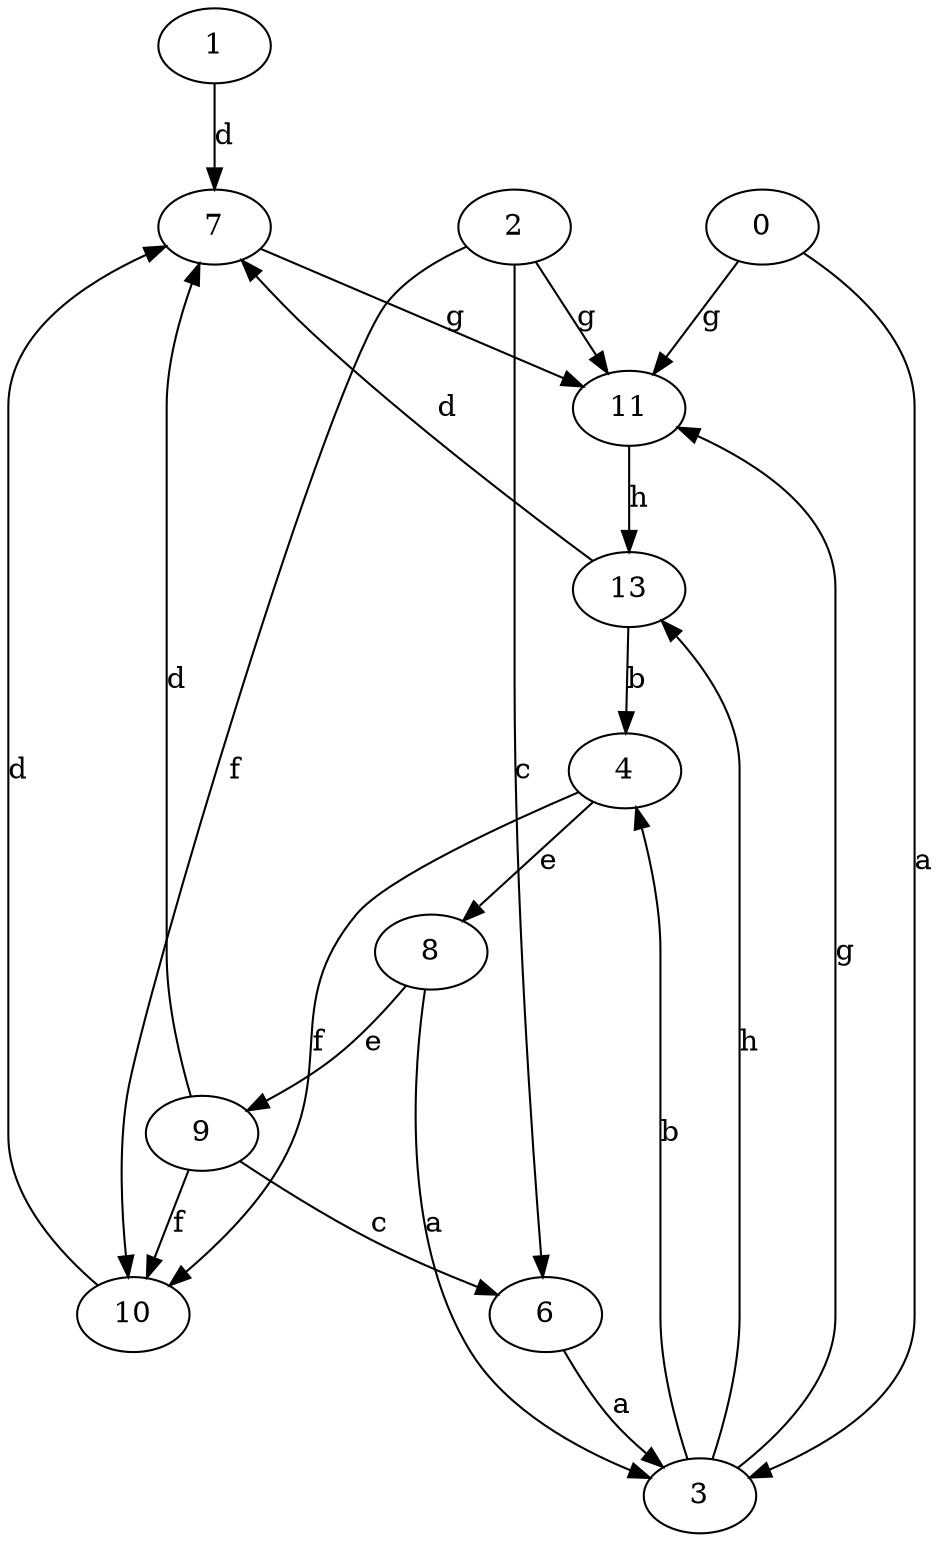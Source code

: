 strict digraph  {
1;
2;
3;
4;
0;
6;
7;
8;
9;
10;
11;
13;
1 -> 7  [label=d];
2 -> 6  [label=c];
2 -> 10  [label=f];
2 -> 11  [label=g];
3 -> 4  [label=b];
3 -> 11  [label=g];
3 -> 13  [label=h];
4 -> 8  [label=e];
4 -> 10  [label=f];
0 -> 3  [label=a];
0 -> 11  [label=g];
6 -> 3  [label=a];
7 -> 11  [label=g];
8 -> 3  [label=a];
8 -> 9  [label=e];
9 -> 6  [label=c];
9 -> 7  [label=d];
9 -> 10  [label=f];
10 -> 7  [label=d];
11 -> 13  [label=h];
13 -> 4  [label=b];
13 -> 7  [label=d];
}
